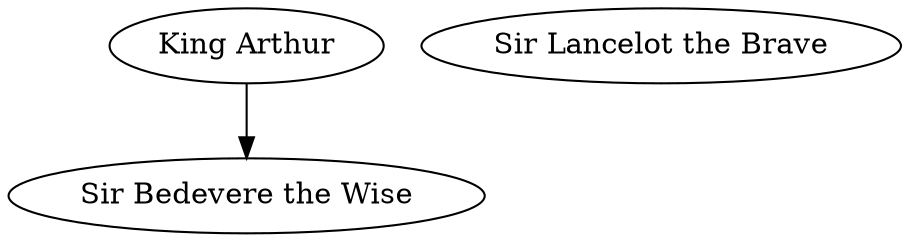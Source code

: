 // The Round Table
digraph "round-table" {
	A [label="King Arthur"]
	B [label="Sir Bedevere the Wise"]
	L [label="Sir Lancelot the Brave"]
	A -> B
}
